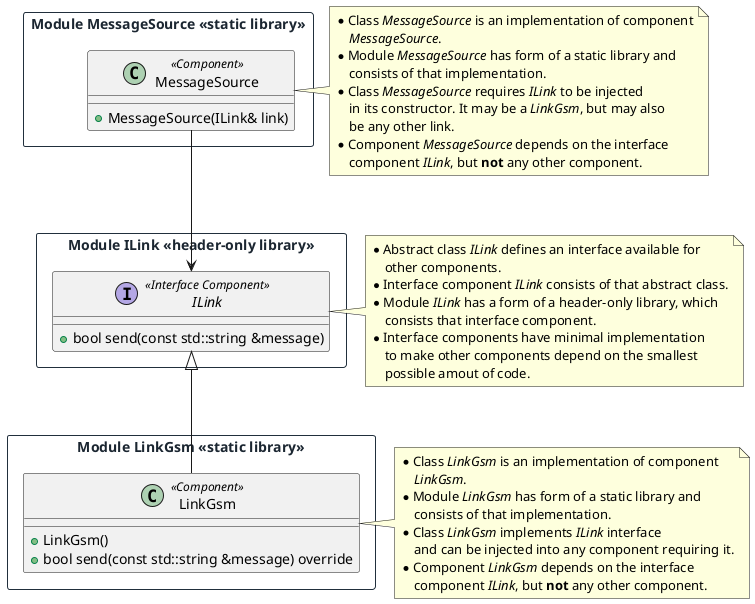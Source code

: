 @startuml
package "Module MessageSource <<static library>>" <<Rectangle>> #line:212f3c;text:1b2631 {
class MessageSource <<Component>> {
+MessageSource(ILink& link)
}
}
note right
* Class <i>MessageSource</i> is an implementation of component 
    <i>MessageSource</i>.
* Module <i>MessageSource</i> has form of a static library and 
    consists of that implementation.
* Class <i>MessageSource</i> requires <i>ILink</i> to be injected 
    in its constructor. It may be a <i>LinkGsm</i>, but may also 
    be any other link.
* Component <i>MessageSource</i> depends on the interface 
    component <i>ILink</i>, but <b>not</b> any other component.
end note

package "Module ILink <<header-only library>>" <<Rectangle>> #line:212f3c;text:1b2631 {
interface ILink <<Interface Component>> {
+bool send(const std::string &message)
}
}
note right
* Abstract class <i>ILink</i> defines an interface available for 
    other components. 
* Interface component <i>ILink</i> consists of that abstract class.
* Module <i>ILink</i> has a form of a header-only library, which 
    consists that interface component.
* Interface components have minimal implementation 
    to make other components depend on the smallest 
    possible amout of code.
end note

package "Module LinkGsm <<static library>>" <<Rectangle>> #line:212f3c;text:1b2631 {
class LinkGsm <<Component>> {
+LinkGsm()
+bool send(const std::string &message) override
}
}
note right
* Class <i>LinkGsm</i> is an implementation of component 
    <i>LinkGsm</i>.
* Module <i>LinkGsm</i> has form of a static library and 
    consists of that implementation.
* Class <i>LinkGsm</i> implements <i>ILink</i> interface 
    and can be injected into any component requiring it.
* Component <i>LinkGsm</i> depends on the interface 
    component <i>ILink</i>, but <b>not</b> any other component.
end note

MessageSource --> ILink

ILink <|-- LinkGsm
@enduml